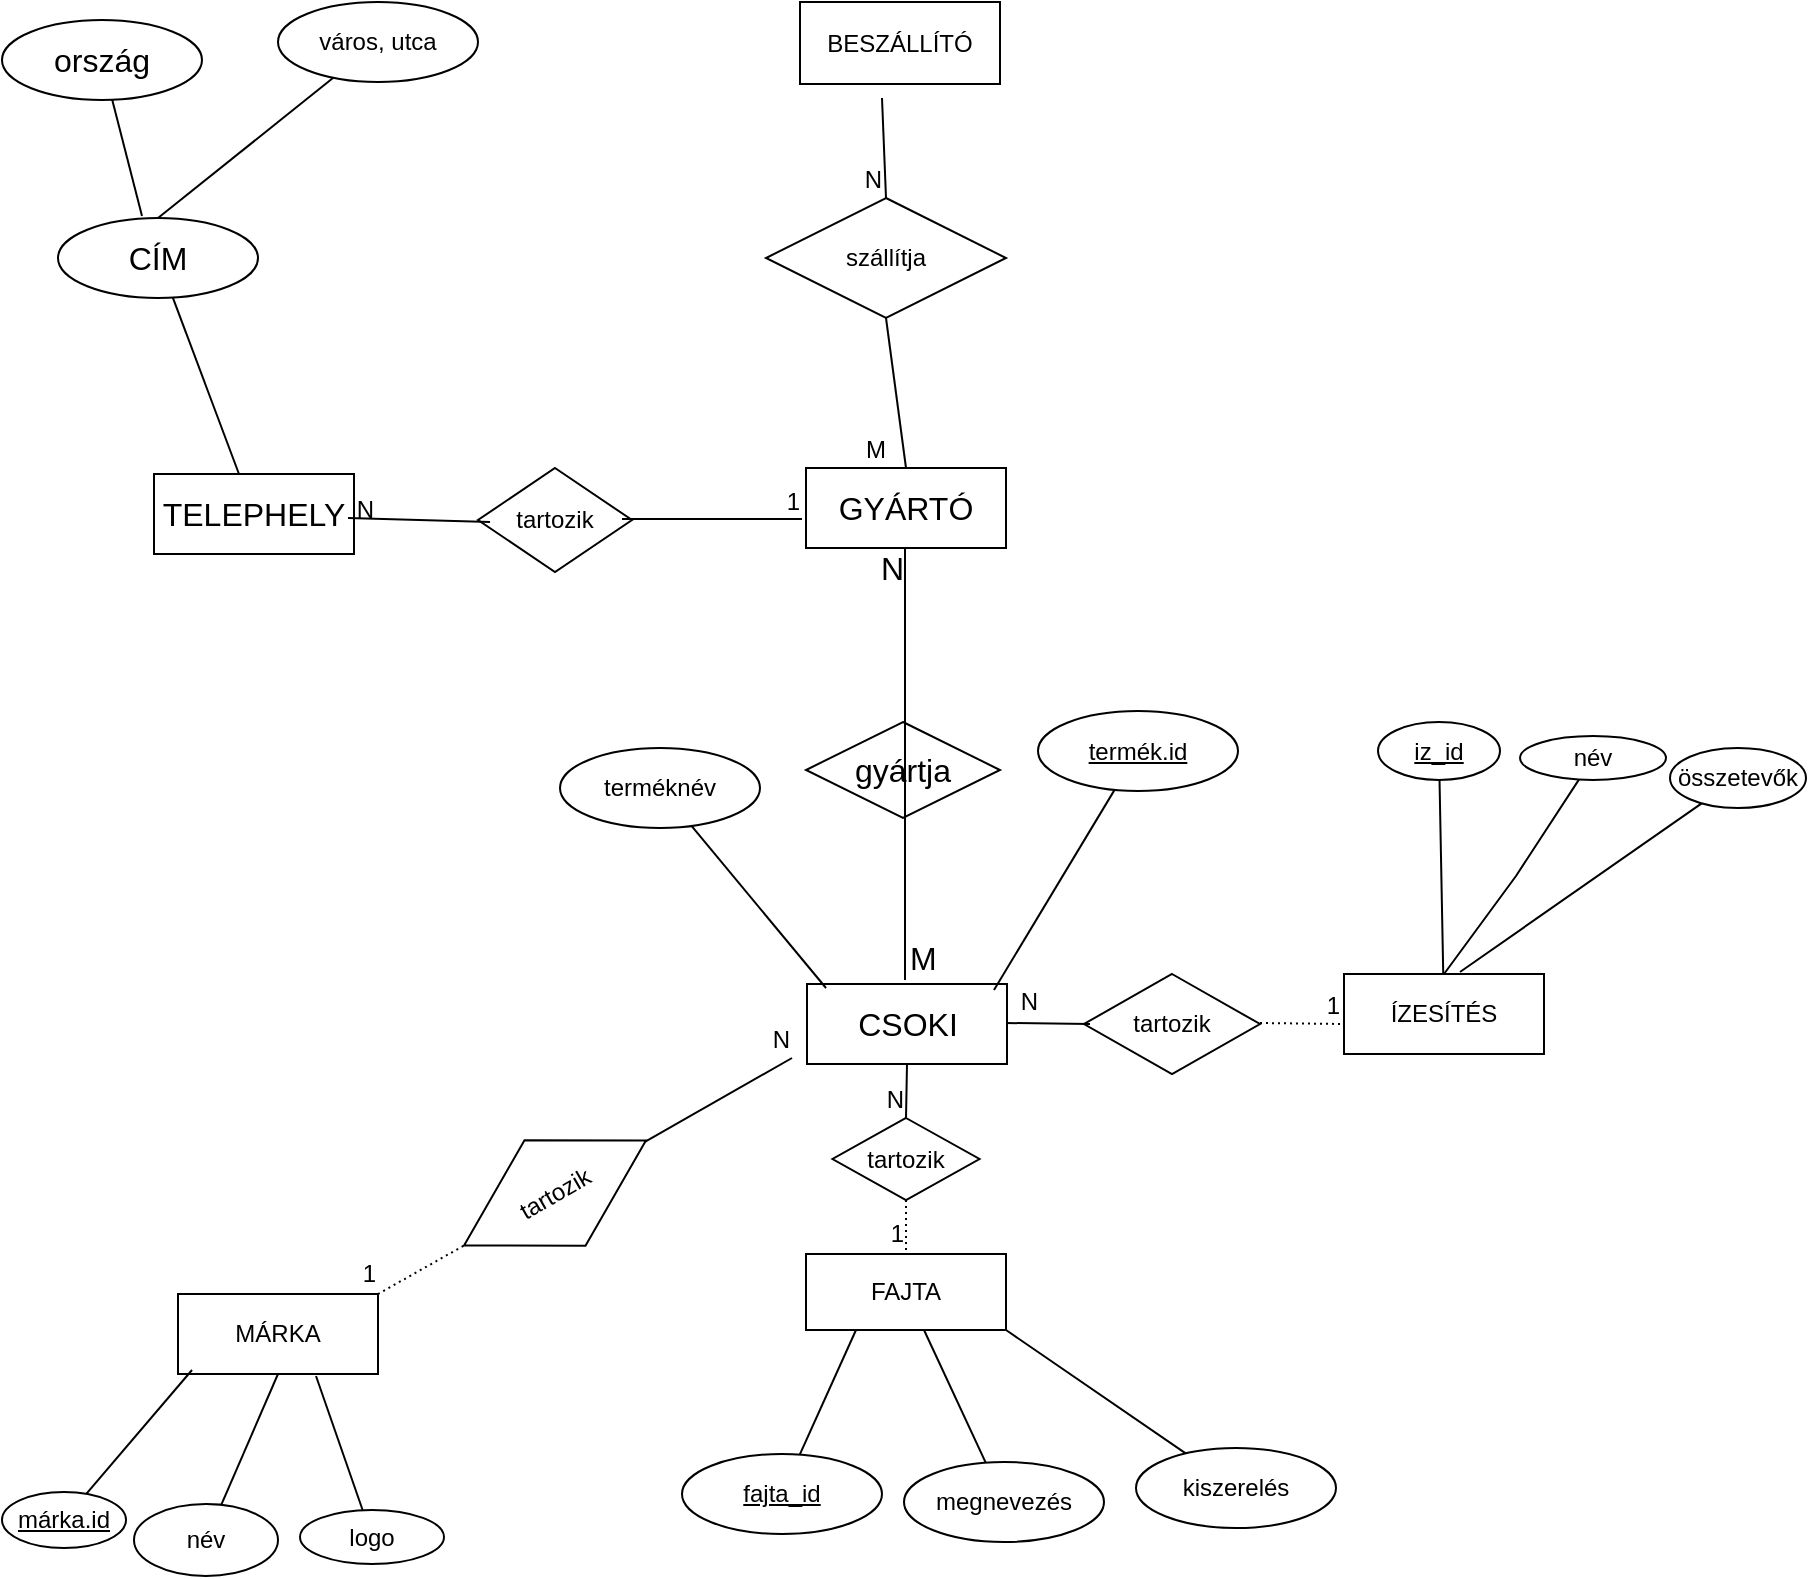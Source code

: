 <mxfile version="23.1.2" type="github">
  <diagram name="1 oldal" id="wi1e7h2Y_j63OCvFK-YW">
    <mxGraphModel dx="1123" dy="1237" grid="0" gridSize="10" guides="1" tooltips="1" connect="1" arrows="1" fold="1" page="0" pageScale="1" pageWidth="827" pageHeight="1169" math="0" shadow="0">
      <root>
        <mxCell id="0" />
        <mxCell id="1" parent="0" />
        <mxCell id="cpT4PywV3iV829eflZ1c-1" value="CSOKI" style="whiteSpace=wrap;html=1;align=center;fontSize=16;" vertex="1" parent="1">
          <mxGeometry x="220.5" y="170" width="100" height="40" as="geometry" />
        </mxCell>
        <mxCell id="cpT4PywV3iV829eflZ1c-2" value="GYÁRTÓ" style="whiteSpace=wrap;html=1;align=center;fontSize=16;" vertex="1" parent="1">
          <mxGeometry x="220" y="-88" width="100" height="40" as="geometry" />
        </mxCell>
        <mxCell id="cpT4PywV3iV829eflZ1c-3" value="gyártja" style="shape=rhombus;perimeter=rhombusPerimeter;whiteSpace=wrap;html=1;align=center;fontSize=16;" vertex="1" parent="1">
          <mxGeometry x="220" y="39" width="97" height="48" as="geometry" />
        </mxCell>
        <mxCell id="cpT4PywV3iV829eflZ1c-4" value="" style="endArrow=none;html=1;rounded=0;fontSize=12;curved=1;startSize=8;endSize=8;entryX=0.5;entryY=1;entryDx=0;entryDy=0;exitX=0.5;exitY=0;exitDx=0;exitDy=0;" edge="1" parent="1">
          <mxGeometry relative="1" as="geometry">
            <mxPoint x="269.5" y="168" as="sourcePoint" />
            <mxPoint x="269.5" y="-48" as="targetPoint" />
            <Array as="points">
              <mxPoint x="269.5" y="43" />
            </Array>
          </mxGeometry>
        </mxCell>
        <mxCell id="cpT4PywV3iV829eflZ1c-5" value="M" style="resizable=0;html=1;whiteSpace=wrap;align=left;verticalAlign=bottom;fontSize=16;" connectable="0" vertex="1" parent="cpT4PywV3iV829eflZ1c-4">
          <mxGeometry x="-1" relative="1" as="geometry" />
        </mxCell>
        <mxCell id="cpT4PywV3iV829eflZ1c-6" value="N" style="resizable=0;html=1;whiteSpace=wrap;align=right;verticalAlign=bottom;fontSize=16;" connectable="0" vertex="1" parent="cpT4PywV3iV829eflZ1c-4">
          <mxGeometry x="1" relative="1" as="geometry">
            <mxPoint x="1" y="21" as="offset" />
          </mxGeometry>
        </mxCell>
        <mxCell id="cpT4PywV3iV829eflZ1c-12" value="TELEPHELY" style="whiteSpace=wrap;html=1;align=center;fontSize=16;" vertex="1" parent="1">
          <mxGeometry x="-106" y="-85" width="100" height="40" as="geometry" />
        </mxCell>
        <mxCell id="cpT4PywV3iV829eflZ1c-15" style="rounded=0;orthogonalLoop=1;jettySize=auto;html=1;fontSize=12;startSize=8;endSize=8;endArrow=none;endFill=0;" edge="1" parent="1" source="cpT4PywV3iV829eflZ1c-13" target="cpT4PywV3iV829eflZ1c-12">
          <mxGeometry relative="1" as="geometry" />
        </mxCell>
        <mxCell id="cpT4PywV3iV829eflZ1c-13" value="CÍM" style="ellipse;whiteSpace=wrap;html=1;align=center;fontSize=16;" vertex="1" parent="1">
          <mxGeometry x="-154" y="-213" width="100" height="40" as="geometry" />
        </mxCell>
        <mxCell id="cpT4PywV3iV829eflZ1c-18" style="edgeStyle=none;shape=connector;rounded=0;orthogonalLoop=1;jettySize=auto;html=1;labelBackgroundColor=default;strokeColor=default;align=center;verticalAlign=middle;fontFamily=Helvetica;fontSize=12;fontColor=default;endArrow=none;endFill=0;startSize=8;endSize=8;" edge="1" parent="1" source="cpT4PywV3iV829eflZ1c-14">
          <mxGeometry relative="1" as="geometry">
            <mxPoint x="-112" y="-214" as="targetPoint" />
          </mxGeometry>
        </mxCell>
        <mxCell id="cpT4PywV3iV829eflZ1c-14" value="ország" style="ellipse;whiteSpace=wrap;html=1;align=center;fontSize=16;" vertex="1" parent="1">
          <mxGeometry x="-182" y="-312" width="100" height="40" as="geometry" />
        </mxCell>
        <mxCell id="cpT4PywV3iV829eflZ1c-19" style="edgeStyle=none;shape=connector;rounded=0;orthogonalLoop=1;jettySize=auto;html=1;entryX=0.5;entryY=0;entryDx=0;entryDy=0;labelBackgroundColor=default;strokeColor=default;align=center;verticalAlign=middle;fontFamily=Helvetica;fontSize=12;fontColor=default;endArrow=none;endFill=0;startSize=8;endSize=8;" edge="1" parent="1" source="cpT4PywV3iV829eflZ1c-16" target="cpT4PywV3iV829eflZ1c-13">
          <mxGeometry relative="1" as="geometry" />
        </mxCell>
        <mxCell id="cpT4PywV3iV829eflZ1c-16" value="város, utca" style="ellipse;whiteSpace=wrap;html=1;align=center;fontFamily=Helvetica;fontSize=12;fontColor=default;" vertex="1" parent="1">
          <mxGeometry x="-44" y="-321" width="100" height="40" as="geometry" />
        </mxCell>
        <mxCell id="cpT4PywV3iV829eflZ1c-20" value="tartozik" style="shape=rhombus;perimeter=rhombusPerimeter;whiteSpace=wrap;html=1;align=center;fontFamily=Helvetica;fontSize=12;fontColor=default;" vertex="1" parent="1">
          <mxGeometry x="56" y="-88" width="77" height="52" as="geometry" />
        </mxCell>
        <mxCell id="cpT4PywV3iV829eflZ1c-21" value="" style="endArrow=none;html=1;rounded=0;labelBackgroundColor=default;strokeColor=default;align=center;verticalAlign=middle;fontFamily=Helvetica;fontSize=12;fontColor=default;shape=connector;startSize=8;endSize=8;" edge="1" parent="1">
          <mxGeometry relative="1" as="geometry">
            <mxPoint x="128" y="-62.5" as="sourcePoint" />
            <mxPoint x="218" y="-62.5" as="targetPoint" />
            <Array as="points">
              <mxPoint x="190" y="-62.5" />
            </Array>
          </mxGeometry>
        </mxCell>
        <mxCell id="cpT4PywV3iV829eflZ1c-22" value="1" style="resizable=0;html=1;whiteSpace=wrap;align=right;verticalAlign=bottom;fontFamily=Helvetica;fontSize=12;fontColor=default;" connectable="0" vertex="1" parent="cpT4PywV3iV829eflZ1c-21">
          <mxGeometry x="1" relative="1" as="geometry" />
        </mxCell>
        <mxCell id="cpT4PywV3iV829eflZ1c-24" value="ÍZESÍTÉS" style="whiteSpace=wrap;html=1;align=center;fontFamily=Helvetica;fontSize=12;fontColor=default;" vertex="1" parent="1">
          <mxGeometry x="489" y="165" width="100" height="40" as="geometry" />
        </mxCell>
        <mxCell id="cpT4PywV3iV829eflZ1c-28" style="edgeStyle=none;shape=connector;rounded=0;orthogonalLoop=1;jettySize=auto;html=1;labelBackgroundColor=default;strokeColor=default;align=center;verticalAlign=middle;fontFamily=Helvetica;fontSize=12;fontColor=default;endArrow=none;endFill=0;startSize=8;endSize=8;" edge="1" parent="1" source="cpT4PywV3iV829eflZ1c-26" target="cpT4PywV3iV829eflZ1c-24">
          <mxGeometry relative="1" as="geometry" />
        </mxCell>
        <mxCell id="cpT4PywV3iV829eflZ1c-26" value="iz_id" style="ellipse;whiteSpace=wrap;html=1;align=center;fontStyle=4;fontFamily=Helvetica;fontSize=12;fontColor=default;" vertex="1" parent="1">
          <mxGeometry x="506" y="39" width="61" height="29" as="geometry" />
        </mxCell>
        <mxCell id="cpT4PywV3iV829eflZ1c-29" style="edgeStyle=none;shape=connector;rounded=0;orthogonalLoop=1;jettySize=auto;html=1;entryX=0.5;entryY=0;entryDx=0;entryDy=0;labelBackgroundColor=default;strokeColor=default;align=center;verticalAlign=middle;fontFamily=Helvetica;fontSize=12;fontColor=default;endArrow=none;endFill=0;startSize=8;endSize=8;" edge="1" parent="1" source="cpT4PywV3iV829eflZ1c-27" target="cpT4PywV3iV829eflZ1c-24">
          <mxGeometry relative="1" as="geometry">
            <Array as="points">
              <mxPoint x="575" y="116" />
            </Array>
          </mxGeometry>
        </mxCell>
        <mxCell id="cpT4PywV3iV829eflZ1c-27" value="név" style="ellipse;whiteSpace=wrap;html=1;align=center;fontFamily=Helvetica;fontSize=12;fontColor=default;" vertex="1" parent="1">
          <mxGeometry x="577" y="46" width="73" height="22" as="geometry" />
        </mxCell>
        <mxCell id="cpT4PywV3iV829eflZ1c-30" value="összetevők" style="ellipse;whiteSpace=wrap;html=1;align=center;fontFamily=Helvetica;fontSize=12;fontColor=default;" vertex="1" parent="1">
          <mxGeometry x="652" y="52" width="68" height="30" as="geometry" />
        </mxCell>
        <mxCell id="cpT4PywV3iV829eflZ1c-31" style="edgeStyle=none;shape=connector;rounded=0;orthogonalLoop=1;jettySize=auto;html=1;entryX=0.58;entryY=-0.025;entryDx=0;entryDy=0;entryPerimeter=0;labelBackgroundColor=default;strokeColor=default;align=center;verticalAlign=middle;fontFamily=Helvetica;fontSize=12;fontColor=default;endArrow=none;endFill=0;startSize=8;endSize=8;" edge="1" parent="1" source="cpT4PywV3iV829eflZ1c-30" target="cpT4PywV3iV829eflZ1c-24">
          <mxGeometry relative="1" as="geometry" />
        </mxCell>
        <mxCell id="cpT4PywV3iV829eflZ1c-32" value="tartozik" style="shape=rhombus;perimeter=rhombusPerimeter;whiteSpace=wrap;html=1;align=center;fontFamily=Helvetica;fontSize=12;fontColor=default;" vertex="1" parent="1">
          <mxGeometry x="359" y="165" width="88" height="50" as="geometry" />
        </mxCell>
        <mxCell id="cpT4PywV3iV829eflZ1c-33" value="" style="endArrow=none;html=1;rounded=0;labelBackgroundColor=default;strokeColor=default;align=center;verticalAlign=middle;fontFamily=Helvetica;fontSize=12;fontColor=default;shape=connector;startSize=8;endSize=8;entryX=0;entryY=0.5;entryDx=0;entryDy=0;" edge="1" parent="1">
          <mxGeometry relative="1" as="geometry">
            <mxPoint x="320" y="189.5" as="sourcePoint" />
            <mxPoint x="362" y="190" as="targetPoint" />
          </mxGeometry>
        </mxCell>
        <mxCell id="cpT4PywV3iV829eflZ1c-34" value="N" style="resizable=0;html=1;whiteSpace=wrap;align=right;verticalAlign=bottom;fontFamily=Helvetica;fontSize=12;fontColor=default;" connectable="0" vertex="1" parent="cpT4PywV3iV829eflZ1c-33">
          <mxGeometry x="1" relative="1" as="geometry">
            <mxPoint x="-24" y="-2" as="offset" />
          </mxGeometry>
        </mxCell>
        <mxCell id="cpT4PywV3iV829eflZ1c-37" value="" style="endArrow=none;html=1;rounded=0;dashed=1;dashPattern=1 2;labelBackgroundColor=default;strokeColor=default;align=center;verticalAlign=middle;fontFamily=Helvetica;fontSize=12;fontColor=default;shape=connector;startSize=8;endSize=8;" edge="1" parent="1">
          <mxGeometry relative="1" as="geometry">
            <mxPoint x="447" y="189.5" as="sourcePoint" />
            <mxPoint x="489" y="190" as="targetPoint" />
          </mxGeometry>
        </mxCell>
        <mxCell id="cpT4PywV3iV829eflZ1c-38" value="1" style="resizable=0;html=1;whiteSpace=wrap;align=right;verticalAlign=bottom;fontFamily=Helvetica;fontSize=12;fontColor=default;" connectable="0" vertex="1" parent="cpT4PywV3iV829eflZ1c-37">
          <mxGeometry x="1" relative="1" as="geometry" />
        </mxCell>
        <mxCell id="cpT4PywV3iV829eflZ1c-41" value="FAJTA" style="whiteSpace=wrap;html=1;align=center;fontFamily=Helvetica;fontSize=12;fontColor=default;" vertex="1" parent="1">
          <mxGeometry x="220" y="305" width="100" height="38" as="geometry" />
        </mxCell>
        <mxCell id="cpT4PywV3iV829eflZ1c-43" style="edgeStyle=none;shape=connector;rounded=0;orthogonalLoop=1;jettySize=auto;html=1;entryX=0.25;entryY=1;entryDx=0;entryDy=0;labelBackgroundColor=default;strokeColor=default;align=center;verticalAlign=middle;fontFamily=Helvetica;fontSize=12;fontColor=default;endArrow=none;endFill=0;startSize=8;endSize=8;" edge="1" parent="1" source="cpT4PywV3iV829eflZ1c-42" target="cpT4PywV3iV829eflZ1c-41">
          <mxGeometry relative="1" as="geometry" />
        </mxCell>
        <mxCell id="cpT4PywV3iV829eflZ1c-42" value="fajta_id" style="ellipse;whiteSpace=wrap;html=1;align=center;fontStyle=4;fontFamily=Helvetica;fontSize=12;fontColor=default;" vertex="1" parent="1">
          <mxGeometry x="158" y="405" width="100" height="40" as="geometry" />
        </mxCell>
        <mxCell id="cpT4PywV3iV829eflZ1c-44" value="megnevezés" style="ellipse;whiteSpace=wrap;html=1;align=center;fontFamily=Helvetica;fontSize=12;fontColor=default;" vertex="1" parent="1">
          <mxGeometry x="269" y="409" width="100" height="40" as="geometry" />
        </mxCell>
        <mxCell id="cpT4PywV3iV829eflZ1c-45" style="edgeStyle=none;shape=connector;rounded=0;orthogonalLoop=1;jettySize=auto;html=1;entryX=0.59;entryY=1;entryDx=0;entryDy=0;entryPerimeter=0;labelBackgroundColor=default;strokeColor=default;align=center;verticalAlign=middle;fontFamily=Helvetica;fontSize=12;fontColor=default;endArrow=none;endFill=0;startSize=8;endSize=8;" edge="1" parent="1" source="cpT4PywV3iV829eflZ1c-44" target="cpT4PywV3iV829eflZ1c-41">
          <mxGeometry relative="1" as="geometry" />
        </mxCell>
        <mxCell id="cpT4PywV3iV829eflZ1c-47" style="edgeStyle=none;shape=connector;rounded=0;orthogonalLoop=1;jettySize=auto;html=1;entryX=1;entryY=1;entryDx=0;entryDy=0;labelBackgroundColor=default;strokeColor=default;align=center;verticalAlign=middle;fontFamily=Helvetica;fontSize=12;fontColor=default;endArrow=none;endFill=0;startSize=8;endSize=8;" edge="1" parent="1" source="cpT4PywV3iV829eflZ1c-46" target="cpT4PywV3iV829eflZ1c-41">
          <mxGeometry relative="1" as="geometry" />
        </mxCell>
        <mxCell id="cpT4PywV3iV829eflZ1c-46" value="kiszerelés" style="ellipse;whiteSpace=wrap;html=1;align=center;fontFamily=Helvetica;fontSize=12;fontColor=default;" vertex="1" parent="1">
          <mxGeometry x="385" y="402" width="100" height="40" as="geometry" />
        </mxCell>
        <mxCell id="cpT4PywV3iV829eflZ1c-48" value="tartozik" style="shape=rhombus;perimeter=rhombusPerimeter;whiteSpace=wrap;html=1;align=center;fontFamily=Helvetica;fontSize=12;fontColor=default;" vertex="1" parent="1">
          <mxGeometry x="233.25" y="237" width="73.5" height="41" as="geometry" />
        </mxCell>
        <mxCell id="cpT4PywV3iV829eflZ1c-53" value="" style="endArrow=none;html=1;rounded=0;dashed=1;dashPattern=1 2;labelBackgroundColor=default;strokeColor=default;align=center;verticalAlign=middle;fontFamily=Helvetica;fontSize=12;fontColor=default;shape=connector;startSize=8;endSize=8;exitX=0.5;exitY=1;exitDx=0;exitDy=0;" edge="1" parent="1" source="cpT4PywV3iV829eflZ1c-48">
          <mxGeometry relative="1" as="geometry">
            <mxPoint x="250" y="290" as="sourcePoint" />
            <mxPoint x="270" y="303" as="targetPoint" />
          </mxGeometry>
        </mxCell>
        <mxCell id="cpT4PywV3iV829eflZ1c-54" value="1" style="resizable=0;html=1;whiteSpace=wrap;align=right;verticalAlign=bottom;fontFamily=Helvetica;fontSize=12;fontColor=default;" connectable="0" vertex="1" parent="cpT4PywV3iV829eflZ1c-53">
          <mxGeometry x="1" relative="1" as="geometry" />
        </mxCell>
        <mxCell id="cpT4PywV3iV829eflZ1c-55" value="" style="endArrow=none;html=1;rounded=0;labelBackgroundColor=default;strokeColor=default;align=center;verticalAlign=middle;fontFamily=Helvetica;fontSize=12;fontColor=default;shape=connector;startSize=8;endSize=8;exitX=0.5;exitY=1;exitDx=0;exitDy=0;entryX=0.5;entryY=0;entryDx=0;entryDy=0;" edge="1" parent="1" source="cpT4PywV3iV829eflZ1c-1" target="cpT4PywV3iV829eflZ1c-48">
          <mxGeometry relative="1" as="geometry">
            <mxPoint x="228" y="220" as="sourcePoint" />
            <mxPoint x="266" y="233" as="targetPoint" />
          </mxGeometry>
        </mxCell>
        <mxCell id="cpT4PywV3iV829eflZ1c-56" value="N" style="resizable=0;html=1;whiteSpace=wrap;align=right;verticalAlign=bottom;fontFamily=Helvetica;fontSize=12;fontColor=default;" connectable="0" vertex="1" parent="cpT4PywV3iV829eflZ1c-55">
          <mxGeometry x="1" relative="1" as="geometry" />
        </mxCell>
        <mxCell id="cpT4PywV3iV829eflZ1c-57" value="MÁRKA" style="whiteSpace=wrap;html=1;align=center;fontFamily=Helvetica;fontSize=12;fontColor=default;" vertex="1" parent="1">
          <mxGeometry x="-94" y="325" width="100" height="40" as="geometry" />
        </mxCell>
        <mxCell id="cpT4PywV3iV829eflZ1c-58" value="tartozik" style="shape=rhombus;perimeter=rhombusPerimeter;whiteSpace=wrap;html=1;align=center;fontFamily=Helvetica;fontSize=12;fontColor=default;rotation=-30;" vertex="1" parent="1">
          <mxGeometry x="42" y="244" width="105" height="61" as="geometry" />
        </mxCell>
        <mxCell id="cpT4PywV3iV829eflZ1c-59" value="márka.id" style="ellipse;whiteSpace=wrap;html=1;align=center;fontStyle=4;fontFamily=Helvetica;fontSize=12;fontColor=default;" vertex="1" parent="1">
          <mxGeometry x="-182" y="424" width="62" height="28" as="geometry" />
        </mxCell>
        <mxCell id="cpT4PywV3iV829eflZ1c-60" style="edgeStyle=none;shape=connector;rounded=0;orthogonalLoop=1;jettySize=auto;html=1;entryX=0.07;entryY=0.95;entryDx=0;entryDy=0;entryPerimeter=0;labelBackgroundColor=default;strokeColor=default;align=center;verticalAlign=middle;fontFamily=Helvetica;fontSize=12;fontColor=default;endArrow=none;endFill=0;startSize=8;endSize=8;" edge="1" parent="1" source="cpT4PywV3iV829eflZ1c-59" target="cpT4PywV3iV829eflZ1c-57">
          <mxGeometry relative="1" as="geometry" />
        </mxCell>
        <mxCell id="cpT4PywV3iV829eflZ1c-62" style="edgeStyle=none;shape=connector;rounded=0;orthogonalLoop=1;jettySize=auto;html=1;entryX=0.5;entryY=1;entryDx=0;entryDy=0;labelBackgroundColor=default;strokeColor=default;align=center;verticalAlign=middle;fontFamily=Helvetica;fontSize=12;fontColor=default;endArrow=none;endFill=0;startSize=8;endSize=8;" edge="1" parent="1" source="cpT4PywV3iV829eflZ1c-61" target="cpT4PywV3iV829eflZ1c-57">
          <mxGeometry relative="1" as="geometry" />
        </mxCell>
        <mxCell id="cpT4PywV3iV829eflZ1c-61" value="név" style="ellipse;whiteSpace=wrap;html=1;align=center;fontFamily=Helvetica;fontSize=12;fontColor=default;" vertex="1" parent="1">
          <mxGeometry x="-116" y="430" width="72" height="36" as="geometry" />
        </mxCell>
        <mxCell id="cpT4PywV3iV829eflZ1c-63" value="logo" style="ellipse;whiteSpace=wrap;html=1;align=center;fontFamily=Helvetica;fontSize=12;fontColor=default;" vertex="1" parent="1">
          <mxGeometry x="-33" y="433" width="72" height="27" as="geometry" />
        </mxCell>
        <mxCell id="cpT4PywV3iV829eflZ1c-64" style="edgeStyle=none;shape=connector;rounded=0;orthogonalLoop=1;jettySize=auto;html=1;entryX=0.69;entryY=1.025;entryDx=0;entryDy=0;entryPerimeter=0;labelBackgroundColor=default;strokeColor=default;align=center;verticalAlign=middle;fontFamily=Helvetica;fontSize=12;fontColor=default;endArrow=none;endFill=0;startSize=8;endSize=8;" edge="1" parent="1" source="cpT4PywV3iV829eflZ1c-63" target="cpT4PywV3iV829eflZ1c-57">
          <mxGeometry relative="1" as="geometry" />
        </mxCell>
        <mxCell id="cpT4PywV3iV829eflZ1c-65" value="" style="endArrow=none;html=1;rounded=0;labelBackgroundColor=default;strokeColor=default;align=center;verticalAlign=middle;fontFamily=Helvetica;fontSize=12;fontColor=default;shape=connector;startSize=8;endSize=8;" edge="1" parent="1" source="cpT4PywV3iV829eflZ1c-58">
          <mxGeometry relative="1" as="geometry">
            <mxPoint x="49" y="215" as="sourcePoint" />
            <mxPoint x="213" y="207" as="targetPoint" />
          </mxGeometry>
        </mxCell>
        <mxCell id="cpT4PywV3iV829eflZ1c-66" value="N" style="resizable=0;html=1;whiteSpace=wrap;align=right;verticalAlign=bottom;fontFamily=Helvetica;fontSize=12;fontColor=default;" connectable="0" vertex="1" parent="cpT4PywV3iV829eflZ1c-65">
          <mxGeometry x="1" relative="1" as="geometry" />
        </mxCell>
        <mxCell id="cpT4PywV3iV829eflZ1c-67" value="" style="endArrow=none;html=1;rounded=0;dashed=1;dashPattern=1 2;labelBackgroundColor=default;strokeColor=default;align=center;verticalAlign=middle;fontFamily=Helvetica;fontSize=12;fontColor=default;shape=connector;startSize=8;endSize=8;entryX=0;entryY=0.5;entryDx=0;entryDy=0;exitX=1;exitY=0;exitDx=0;exitDy=0;" edge="1" parent="1" source="cpT4PywV3iV829eflZ1c-57" target="cpT4PywV3iV829eflZ1c-58">
          <mxGeometry relative="1" as="geometry">
            <mxPoint y="323.5" as="sourcePoint" />
            <mxPoint x="77" y="323.5" as="targetPoint" />
          </mxGeometry>
        </mxCell>
        <mxCell id="cpT4PywV3iV829eflZ1c-68" value="1" style="resizable=0;html=1;whiteSpace=wrap;align=right;verticalAlign=bottom;fontFamily=Helvetica;fontSize=12;fontColor=default;" connectable="0" vertex="1" parent="cpT4PywV3iV829eflZ1c-67">
          <mxGeometry x="1" relative="1" as="geometry">
            <mxPoint x="-43" y="23" as="offset" />
          </mxGeometry>
        </mxCell>
        <mxCell id="cpT4PywV3iV829eflZ1c-69" value="terméknév" style="ellipse;whiteSpace=wrap;html=1;align=center;fontFamily=Helvetica;fontSize=12;fontColor=default;" vertex="1" parent="1">
          <mxGeometry x="97" y="52" width="100" height="40" as="geometry" />
        </mxCell>
        <mxCell id="cpT4PywV3iV829eflZ1c-70" style="edgeStyle=none;shape=connector;rounded=0;orthogonalLoop=1;jettySize=auto;html=1;entryX=0.095;entryY=0.05;entryDx=0;entryDy=0;entryPerimeter=0;labelBackgroundColor=default;strokeColor=default;align=center;verticalAlign=middle;fontFamily=Helvetica;fontSize=12;fontColor=default;endArrow=none;endFill=0;startSize=8;endSize=8;" edge="1" parent="1" source="cpT4PywV3iV829eflZ1c-69" target="cpT4PywV3iV829eflZ1c-1">
          <mxGeometry relative="1" as="geometry" />
        </mxCell>
        <mxCell id="cpT4PywV3iV829eflZ1c-71" value="termék.id" style="ellipse;whiteSpace=wrap;html=1;align=center;fontStyle=4;fontFamily=Helvetica;fontSize=12;fontColor=default;" vertex="1" parent="1">
          <mxGeometry x="336" y="33.5" width="100" height="40" as="geometry" />
        </mxCell>
        <mxCell id="cpT4PywV3iV829eflZ1c-72" style="edgeStyle=none;shape=connector;rounded=0;orthogonalLoop=1;jettySize=auto;html=1;entryX=0.935;entryY=0.075;entryDx=0;entryDy=0;entryPerimeter=0;labelBackgroundColor=default;strokeColor=default;align=center;verticalAlign=middle;fontFamily=Helvetica;fontSize=12;fontColor=default;endArrow=none;endFill=0;startSize=8;endSize=8;" edge="1" parent="1" source="cpT4PywV3iV829eflZ1c-71" target="cpT4PywV3iV829eflZ1c-1">
          <mxGeometry relative="1" as="geometry" />
        </mxCell>
        <mxCell id="cpT4PywV3iV829eflZ1c-74" value="BESZÁLLÍTÓ" style="whiteSpace=wrap;html=1;align=center;fontFamily=Helvetica;fontSize=12;fontColor=default;" vertex="1" parent="1">
          <mxGeometry x="217" y="-321" width="100" height="41" as="geometry" />
        </mxCell>
        <mxCell id="cpT4PywV3iV829eflZ1c-75" value="" style="endArrow=none;html=1;rounded=0;labelBackgroundColor=default;strokeColor=default;align=center;verticalAlign=middle;fontFamily=Helvetica;fontSize=12;fontColor=default;shape=connector;startSize=8;endSize=8;entryX=0.091;entryY=0.712;entryDx=0;entryDy=0;entryPerimeter=0;" edge="1" parent="1">
          <mxGeometry relative="1" as="geometry">
            <mxPoint x="-9" y="-63.01" as="sourcePoint" />
            <mxPoint x="62.007" y="-60.986" as="targetPoint" />
            <Array as="points" />
          </mxGeometry>
        </mxCell>
        <mxCell id="cpT4PywV3iV829eflZ1c-76" value="N" style="resizable=0;html=1;whiteSpace=wrap;align=right;verticalAlign=bottom;fontFamily=Helvetica;fontSize=12;fontColor=default;" connectable="0" vertex="1" parent="cpT4PywV3iV829eflZ1c-75">
          <mxGeometry x="1" relative="1" as="geometry">
            <mxPoint x="-56" y="2" as="offset" />
          </mxGeometry>
        </mxCell>
        <mxCell id="cpT4PywV3iV829eflZ1c-78" value="szállítja" style="shape=rhombus;perimeter=rhombusPerimeter;whiteSpace=wrap;html=1;align=center;fontFamily=Helvetica;fontSize=12;fontColor=default;" vertex="1" parent="1">
          <mxGeometry x="200" y="-223" width="120" height="60" as="geometry" />
        </mxCell>
        <mxCell id="cpT4PywV3iV829eflZ1c-79" value="" style="endArrow=none;html=1;rounded=0;labelBackgroundColor=default;strokeColor=default;align=center;verticalAlign=middle;fontFamily=Helvetica;fontSize=12;fontColor=default;shape=connector;startSize=8;endSize=8;entryX=0.5;entryY=0;entryDx=0;entryDy=0;exitX=0.5;exitY=1;exitDx=0;exitDy=0;" edge="1" parent="1" source="cpT4PywV3iV829eflZ1c-78" target="cpT4PywV3iV829eflZ1c-2">
          <mxGeometry relative="1" as="geometry">
            <mxPoint x="227.5" y="-132" as="sourcePoint" />
            <mxPoint x="306.5" y="-132" as="targetPoint" />
          </mxGeometry>
        </mxCell>
        <mxCell id="cpT4PywV3iV829eflZ1c-80" value="M" style="resizable=0;html=1;whiteSpace=wrap;align=right;verticalAlign=bottom;fontFamily=Helvetica;fontSize=12;fontColor=default;" connectable="0" vertex="1" parent="cpT4PywV3iV829eflZ1c-79">
          <mxGeometry x="1" relative="1" as="geometry">
            <mxPoint x="-8" as="offset" />
          </mxGeometry>
        </mxCell>
        <mxCell id="cpT4PywV3iV829eflZ1c-81" value="" style="endArrow=none;html=1;rounded=0;labelBackgroundColor=default;strokeColor=default;align=center;verticalAlign=middle;fontFamily=Helvetica;fontSize=12;fontColor=default;shape=connector;startSize=8;endSize=8;entryX=0.5;entryY=0;entryDx=0;entryDy=0;exitX=0.41;exitY=1.171;exitDx=0;exitDy=0;exitPerimeter=0;" edge="1" parent="1" source="cpT4PywV3iV829eflZ1c-74" target="cpT4PywV3iV829eflZ1c-78">
          <mxGeometry relative="1" as="geometry">
            <mxPoint x="197" y="-247" as="sourcePoint" />
            <mxPoint x="270" y="-244" as="targetPoint" />
          </mxGeometry>
        </mxCell>
        <mxCell id="cpT4PywV3iV829eflZ1c-82" value="N" style="resizable=0;html=1;whiteSpace=wrap;align=right;verticalAlign=bottom;fontFamily=Helvetica;fontSize=12;fontColor=default;" connectable="0" vertex="1" parent="cpT4PywV3iV829eflZ1c-81">
          <mxGeometry x="1" relative="1" as="geometry" />
        </mxCell>
      </root>
    </mxGraphModel>
  </diagram>
</mxfile>
